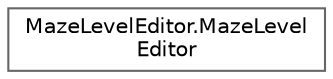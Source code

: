 digraph "Graphical Class Hierarchy"
{
 // LATEX_PDF_SIZE
  bgcolor="transparent";
  edge [fontname=Helvetica,fontsize=10,labelfontname=Helvetica,labelfontsize=10];
  node [fontname=Helvetica,fontsize=10,shape=box,height=0.2,width=0.4];
  rankdir="LR";
  Node0 [id="Node000000",label="MazeLevelEditor.MazeLevel\lEditor",height=0.2,width=0.4,color="grey40", fillcolor="white", style="filled",URL="$class_maze_level_editor_1_1_maze_level_editor.html",tooltip=" "];
}
